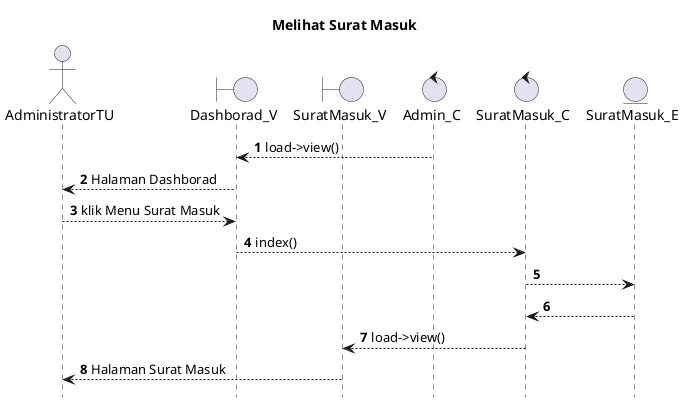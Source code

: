 @startuml

autonumber
hide footbox
title Melihat Surat Masuk

Actor AdministratorTU
boundary Dashborad_V
boundary SuratMasuk_V
control Admin_C
control SuratMasuk_C
Entity SuratMasuk_E

Admin_C --> Dashborad_V: load->view()
Dashborad_V --> AdministratorTU: Halaman Dashborad
AdministratorTU --> Dashborad_V: klik Menu Surat Masuk
Dashborad_V --> SuratMasuk_C: index()
SuratMasuk_C --> SuratMasuk_E:
    
    SuratMasuk_E --> SuratMasuk_C:
    SuratMasuk_C --> SuratMasuk_V: load->view()
    SuratMasuk_V --> AdministratorTU: Halaman Surat Masuk

@enduml